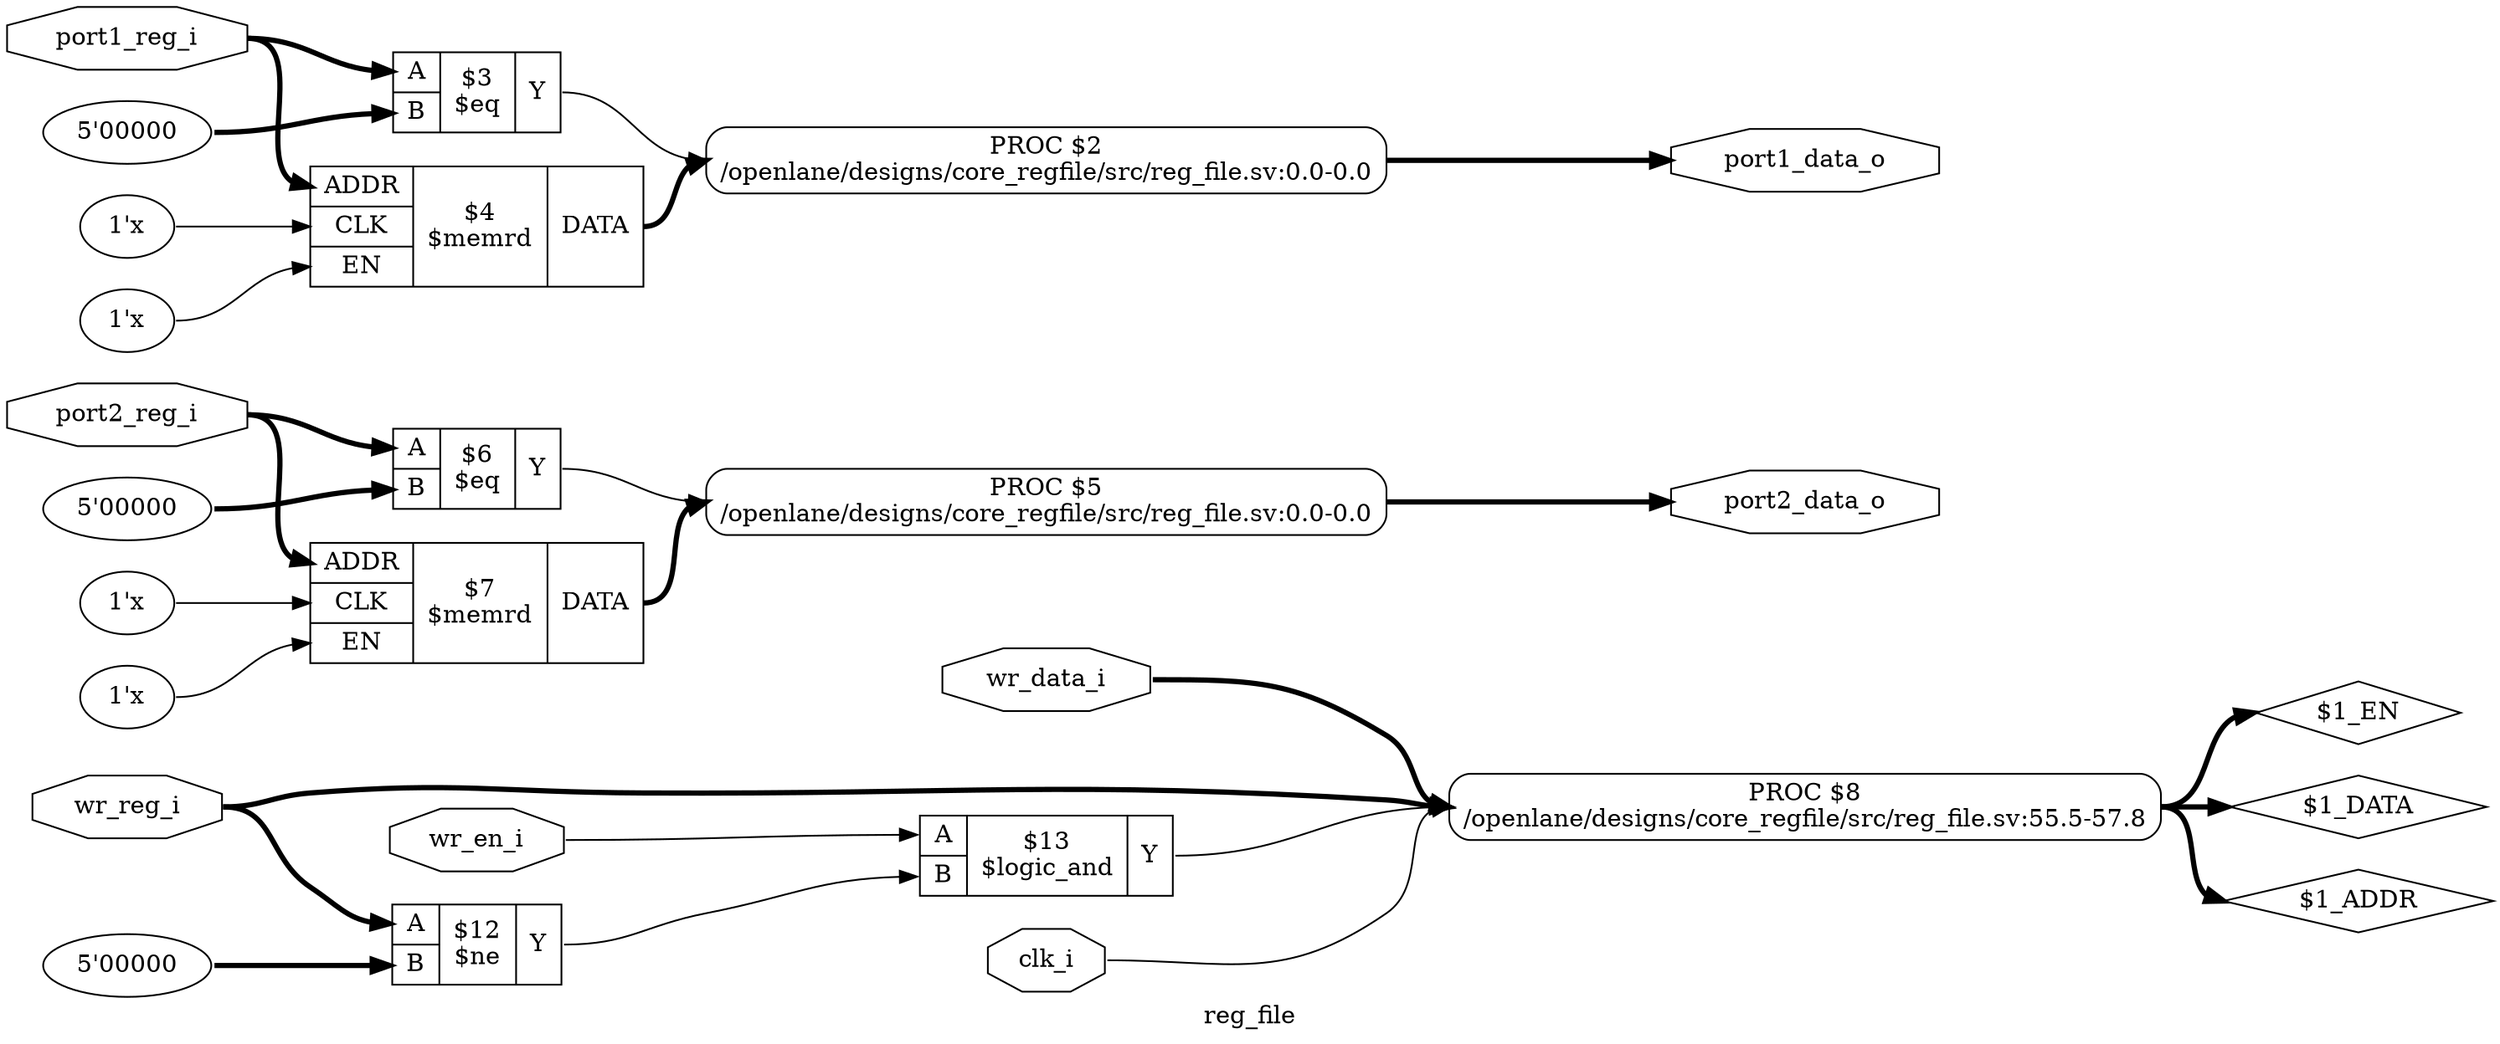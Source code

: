 digraph "reg_file" {
label="reg_file";
rankdir="LR";
remincross=true;
n20 [ shape=octagon, label="wr_data_i", color="black", fontcolor="black" ];
n21 [ shape=octagon, label="wr_reg_i", color="black", fontcolor="black" ];
n22 [ shape=octagon, label="wr_en_i", color="black", fontcolor="black" ];
n23 [ shape=octagon, label="port2_data_o", color="black", fontcolor="black" ];
n24 [ shape=octagon, label="port2_reg_i", color="black", fontcolor="black" ];
n25 [ shape=octagon, label="port1_data_o", color="black", fontcolor="black" ];
n26 [ shape=octagon, label="port1_reg_i", color="black", fontcolor="black" ];
n27 [ shape=octagon, label="clk_i", color="black", fontcolor="black" ];
c31 [ shape=record, label="{{<p28> A|<p29> B}|$13\n$logic_and|{<p30> Y}}" ];
v0 [ label="5'00000" ];
c32 [ shape=record, label="{{<p28> A|<p29> B}|$12\n$ne|{<p30> Y}}" ];
v1 [ label="1'x" ];
v2 [ label="1'x" ];
c37 [ shape=record, label="{{<p33> ADDR|<p34> CLK|<p35> EN}|$7\n$memrd|{<p36> DATA}}" ];
v3 [ label="5'00000" ];
c38 [ shape=record, label="{{<p28> A|<p29> B}|$6\n$eq|{<p30> Y}}" ];
v4 [ label="1'x" ];
v5 [ label="1'x" ];
c39 [ shape=record, label="{{<p33> ADDR|<p34> CLK|<p35> EN}|$4\n$memrd|{<p36> DATA}}" ];
v6 [ label="5'00000" ];
c40 [ shape=record, label="{{<p28> A|<p29> B}|$3\n$eq|{<p30> Y}}" ];
p7 [shape=box, style=rounded, label="PROC $8\n/openlane/designs/core_regfile/src/reg_file.sv:55.5-57.8"];
p8 [shape=box, style=rounded, label="PROC $5\n/openlane/designs/core_regfile/src/reg_file.sv:0.0-0.0"];
p9 [shape=box, style=rounded, label="PROC $2\n/openlane/designs/core_regfile/src/reg_file.sv:0.0-0.0"];
c38:p30:e -> p8:w [color="black", label=""];
c39:p36:e -> p9:w [color="black", style="setlinewidth(3)", label=""];
c40:p30:e -> p9:w [color="black", label=""];
n17 [ shape=diamond, label="$1_EN" ];
p7:e -> n17:w [color="black", style="setlinewidth(3)", label=""];
n18 [ shape=diamond, label="$1_DATA" ];
p7:e -> n18:w [color="black", style="setlinewidth(3)", label=""];
n19 [ shape=diamond, label="$1_ADDR" ];
p7:e -> n19:w [color="black", style="setlinewidth(3)", label=""];
n20:e -> p7:w [color="black", style="setlinewidth(3)", label=""];
n21:e -> c32:p28:w [color="black", style="setlinewidth(3)", label=""];
n21:e -> p7:w [color="black", style="setlinewidth(3)", label=""];
n22:e -> c31:p28:w [color="black", label=""];
p8:e -> n23:w [color="black", style="setlinewidth(3)", label=""];
n24:e -> c37:p33:w [color="black", style="setlinewidth(3)", label=""];
n24:e -> c38:p28:w [color="black", style="setlinewidth(3)", label=""];
p9:e -> n25:w [color="black", style="setlinewidth(3)", label=""];
n26:e -> c39:p33:w [color="black", style="setlinewidth(3)", label=""];
n26:e -> c40:p28:w [color="black", style="setlinewidth(3)", label=""];
n27:e -> p7:w [color="black", label=""];
c31:p30:e -> p7:w [color="black", label=""];
c32:p30:e -> c31:p29:w [color="black", label=""];
c37:p36:e -> p8:w [color="black", style="setlinewidth(3)", label=""];
v0:e -> c32:p29:w [color="black", style="setlinewidth(3)", label=""];
v1:e -> c37:p35:w [color="black", label=""];
v2:e -> c37:p34:w [color="black", label=""];
v3:e -> c38:p29:w [color="black", style="setlinewidth(3)", label=""];
v4:e -> c39:p35:w [color="black", label=""];
v5:e -> c39:p34:w [color="black", label=""];
v6:e -> c40:p29:w [color="black", style="setlinewidth(3)", label=""];
}
